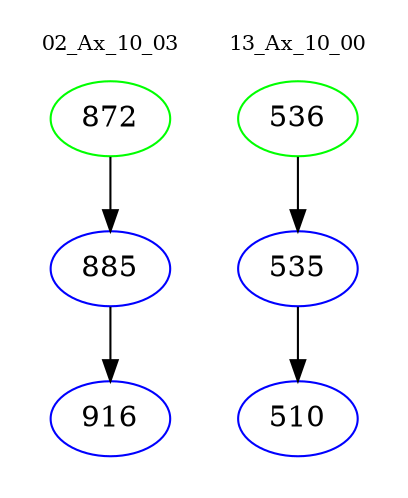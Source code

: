 digraph{
subgraph cluster_0 {
color = white
label = "02_Ax_10_03";
fontsize=10;
T0_872 [label="872", color="green"]
T0_872 -> T0_885 [color="black"]
T0_885 [label="885", color="blue"]
T0_885 -> T0_916 [color="black"]
T0_916 [label="916", color="blue"]
}
subgraph cluster_1 {
color = white
label = "13_Ax_10_00";
fontsize=10;
T1_536 [label="536", color="green"]
T1_536 -> T1_535 [color="black"]
T1_535 [label="535", color="blue"]
T1_535 -> T1_510 [color="black"]
T1_510 [label="510", color="blue"]
}
}
